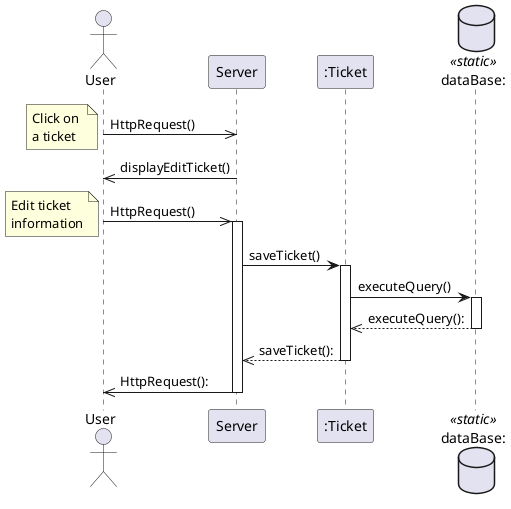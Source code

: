 @startuml editer un ticket
actor client as "User" order 1
participant server as "Server"   order 2
participant ticketClass as ":Ticket" order 3
database bdd as "dataBase:" <<static>> order 4

client ->> server: HttpRequest()
note left : Click on \na ticket 
server ->> client: displayEditTicket()

client ->> server: HttpRequest()
note left: Edit ticket\ninformation
activate server
server -> ticketClass: saveTicket()
activate ticketClass
ticketClass -> bdd: executeQuery()
activate bdd
bdd -->> ticketClass: executeQuery():
deactivate bdd
ticketClass -->> server: saveTicket():
deactivate ticketClass
server ->> client: HttpRequest():
deactivate server

@enduml